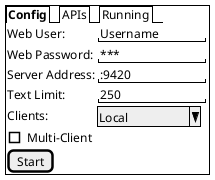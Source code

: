 @startsalt config
{+
{/ <b>Config | APIs | Running}
{
    Web User:       | "Username     "
    Web Password:   | "***          "
    Server Address: | ":9420        "
    Text Limit:     | "250          "
    Clients:        | ^Local      ^
    [ ] Multi-Client
    
}
[Start]
}
@endsalt
@startsalt apis
{+
{/ Config | <b>APIs | Running}
{
    [X] RoboType
    [ ] RoboTap
    [X] RoboClipPost
    [ ] RoboClipGet
}
[Start]
}
@endsalt
@startsalt running
{+
{/ Config | APIs | <b>Running}
{
    https://192.168.0.2:9420/
    --
    QR-Code
}
{ Client: | 192.168.0.3 }
[Disconnect]
}
@endsalt
